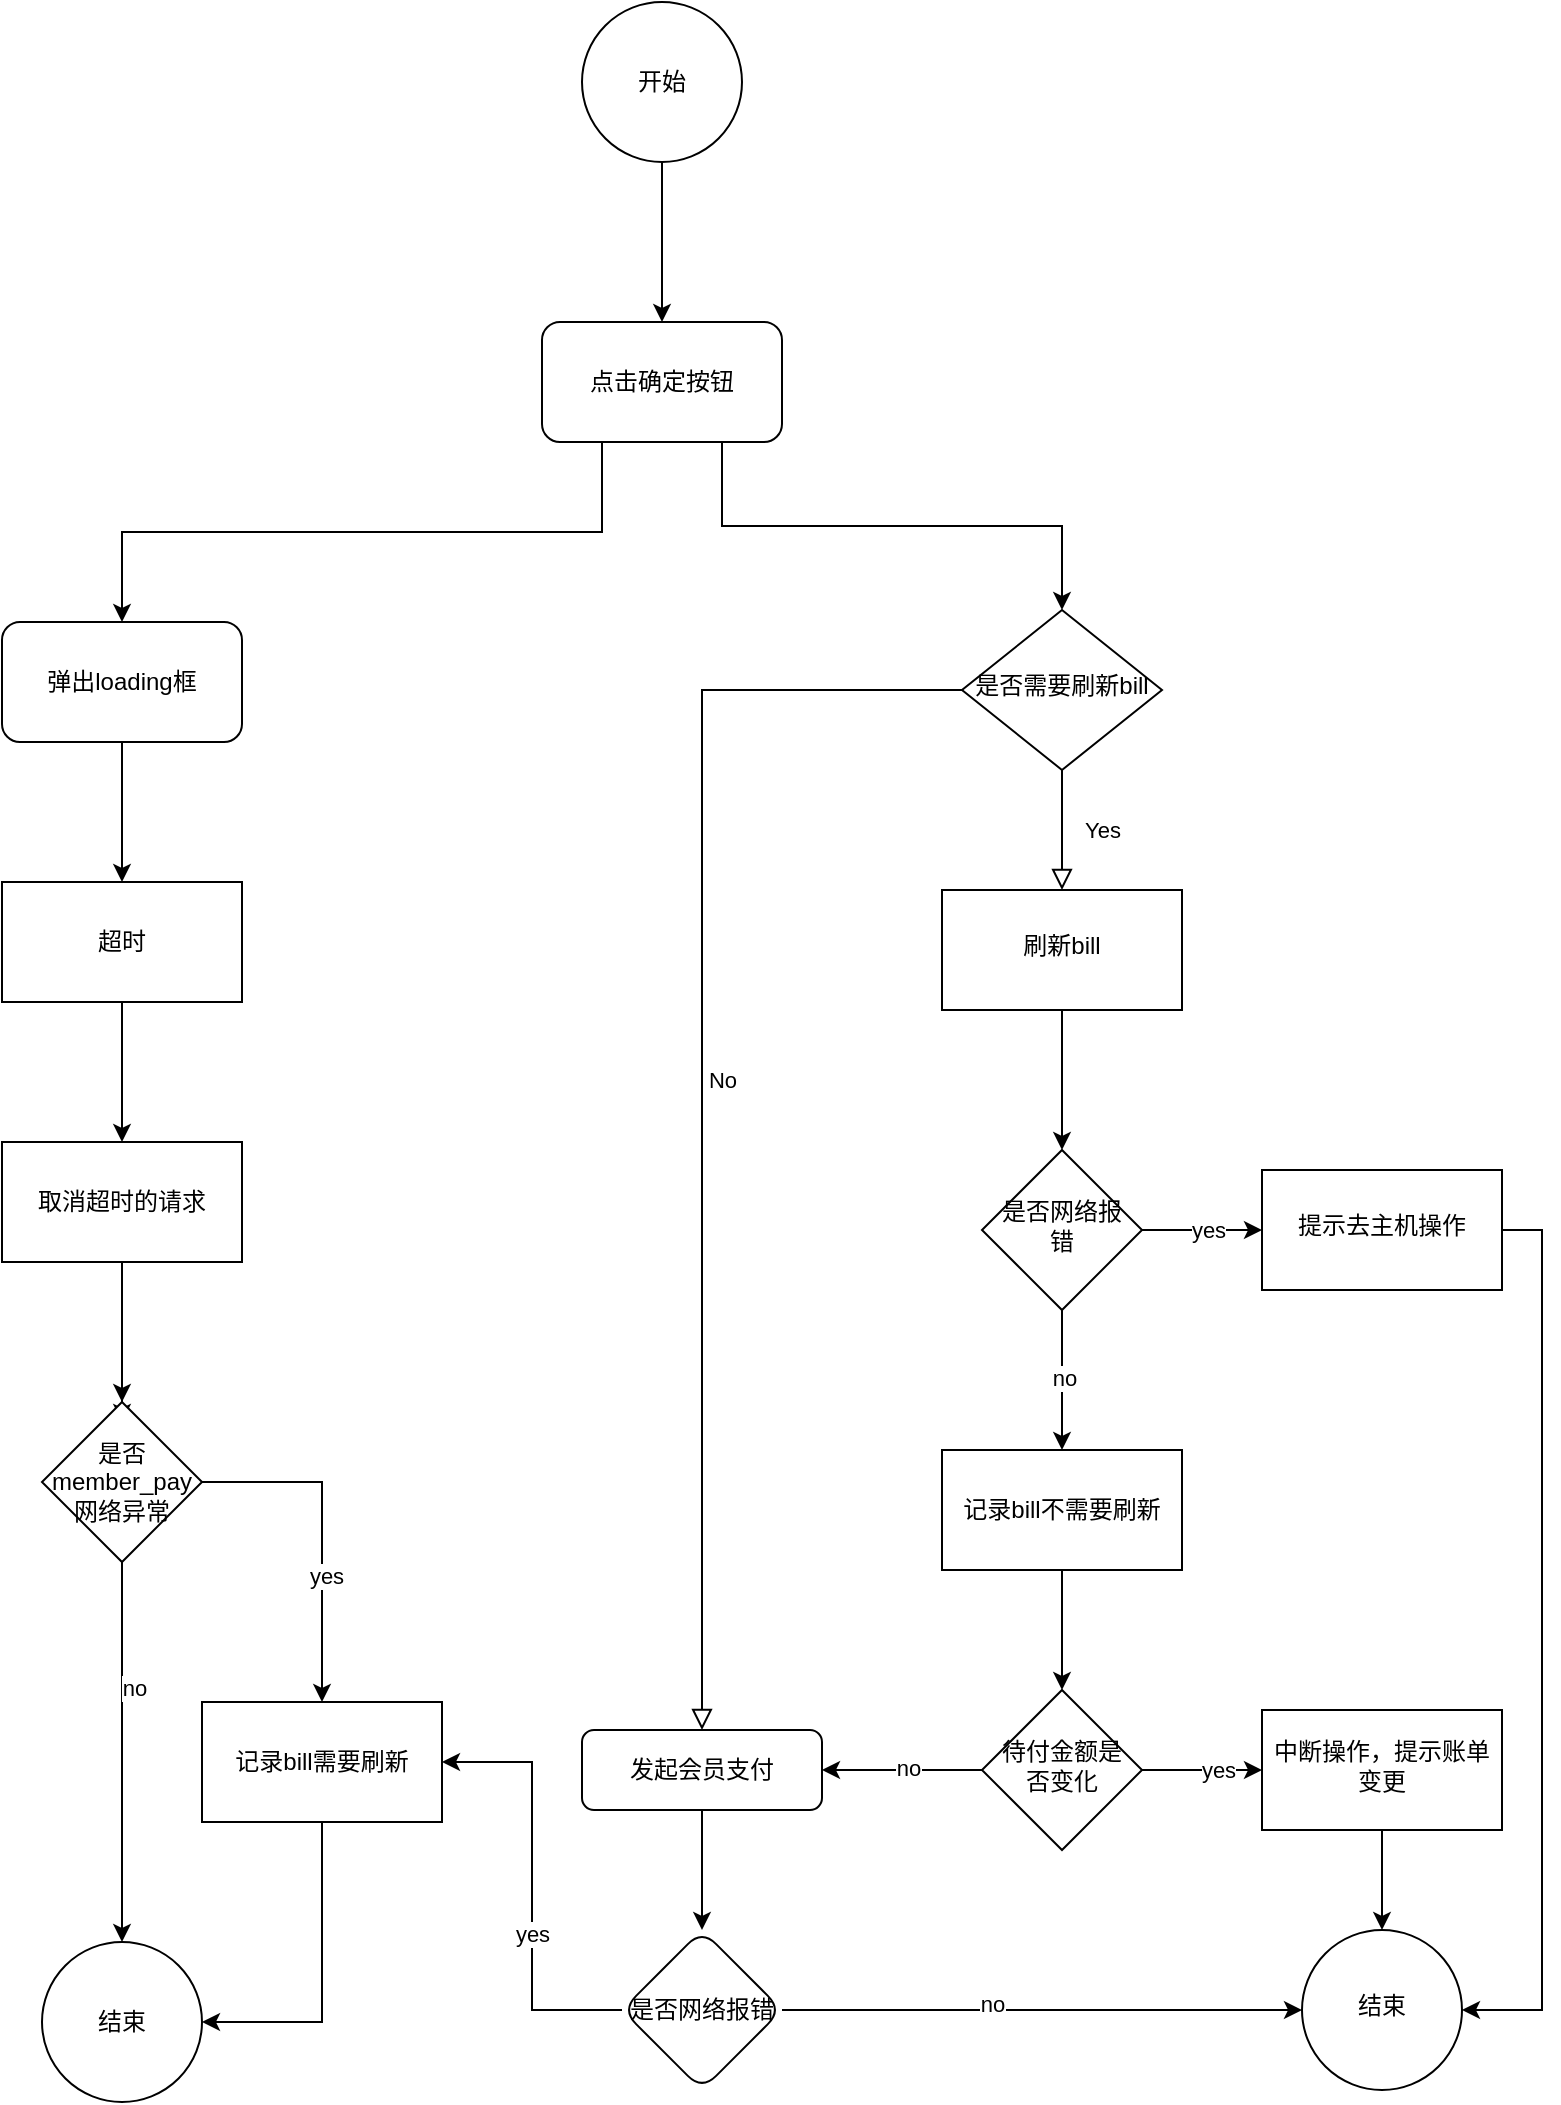 <mxfile version="21.3.2" type="github">
  <diagram id="C5RBs43oDa-KdzZeNtuy" name="Page-1">
    <mxGraphModel dx="1183" dy="788" grid="1" gridSize="10" guides="1" tooltips="1" connect="1" arrows="1" fold="1" page="1" pageScale="1" pageWidth="827" pageHeight="1169" math="0" shadow="0">
      <root>
        <mxCell id="WIyWlLk6GJQsqaUBKTNV-0" />
        <mxCell id="WIyWlLk6GJQsqaUBKTNV-1" parent="WIyWlLk6GJQsqaUBKTNV-0" />
        <mxCell id="WIyWlLk6GJQsqaUBKTNV-4" value="Yes" style="rounded=0;html=1;jettySize=auto;orthogonalLoop=1;fontSize=11;endArrow=block;endFill=0;endSize=8;strokeWidth=1;shadow=0;labelBackgroundColor=none;edgeStyle=orthogonalEdgeStyle;entryX=0.5;entryY=0;entryDx=0;entryDy=0;" parent="WIyWlLk6GJQsqaUBKTNV-1" source="WIyWlLk6GJQsqaUBKTNV-6" target="jHsHHIUab3S1Bw9RC4OD-5" edge="1">
          <mxGeometry y="20" relative="1" as="geometry">
            <mxPoint as="offset" />
            <mxPoint x="260" y="444" as="targetPoint" />
          </mxGeometry>
        </mxCell>
        <mxCell id="WIyWlLk6GJQsqaUBKTNV-5" value="No" style="edgeStyle=orthogonalEdgeStyle;rounded=0;html=1;jettySize=auto;orthogonalLoop=1;fontSize=11;endArrow=block;endFill=0;endSize=8;strokeWidth=1;shadow=0;labelBackgroundColor=none;" parent="WIyWlLk6GJQsqaUBKTNV-1" source="WIyWlLk6GJQsqaUBKTNV-6" target="WIyWlLk6GJQsqaUBKTNV-7" edge="1">
          <mxGeometry y="10" relative="1" as="geometry">
            <mxPoint as="offset" />
          </mxGeometry>
        </mxCell>
        <mxCell id="WIyWlLk6GJQsqaUBKTNV-6" value="是否需要刷新bill" style="rhombus;whiteSpace=wrap;html=1;shadow=0;fontFamily=Helvetica;fontSize=12;align=center;strokeWidth=1;spacing=6;spacingTop=-4;" parent="WIyWlLk6GJQsqaUBKTNV-1" vertex="1">
          <mxGeometry x="520" y="344" width="100" height="80" as="geometry" />
        </mxCell>
        <mxCell id="jHsHHIUab3S1Bw9RC4OD-124" value="" style="edgeStyle=orthogonalEdgeStyle;rounded=0;orthogonalLoop=1;jettySize=auto;html=1;" edge="1" parent="WIyWlLk6GJQsqaUBKTNV-1" source="WIyWlLk6GJQsqaUBKTNV-7" target="jHsHHIUab3S1Bw9RC4OD-123">
          <mxGeometry relative="1" as="geometry" />
        </mxCell>
        <mxCell id="WIyWlLk6GJQsqaUBKTNV-7" value="发起会员支付" style="rounded=1;whiteSpace=wrap;html=1;fontSize=12;glass=0;strokeWidth=1;shadow=0;" parent="WIyWlLk6GJQsqaUBKTNV-1" vertex="1">
          <mxGeometry x="330" y="904" width="120" height="40" as="geometry" />
        </mxCell>
        <mxCell id="jHsHHIUab3S1Bw9RC4OD-110" style="edgeStyle=orthogonalEdgeStyle;rounded=0;orthogonalLoop=1;jettySize=auto;html=1;exitX=0.5;exitY=1;exitDx=0;exitDy=0;" edge="1" parent="WIyWlLk6GJQsqaUBKTNV-1" source="jHsHHIUab3S1Bw9RC4OD-5" target="jHsHHIUab3S1Bw9RC4OD-7">
          <mxGeometry relative="1" as="geometry" />
        </mxCell>
        <mxCell id="jHsHHIUab3S1Bw9RC4OD-5" value="刷新bill" style="whiteSpace=wrap;html=1;shadow=0;strokeWidth=1;spacing=6;spacingTop=-4;" vertex="1" parent="WIyWlLk6GJQsqaUBKTNV-1">
          <mxGeometry x="510" y="484" width="120" height="60" as="geometry" />
        </mxCell>
        <mxCell id="jHsHHIUab3S1Bw9RC4OD-10" value="" style="edgeStyle=orthogonalEdgeStyle;rounded=0;orthogonalLoop=1;jettySize=auto;html=1;" edge="1" parent="WIyWlLk6GJQsqaUBKTNV-1" source="jHsHHIUab3S1Bw9RC4OD-7" target="jHsHHIUab3S1Bw9RC4OD-9">
          <mxGeometry relative="1" as="geometry" />
        </mxCell>
        <mxCell id="jHsHHIUab3S1Bw9RC4OD-11" value="yes" style="edgeLabel;html=1;align=center;verticalAlign=middle;resizable=0;points=[];" vertex="1" connectable="0" parent="jHsHHIUab3S1Bw9RC4OD-10">
          <mxGeometry x="0.1" relative="1" as="geometry">
            <mxPoint as="offset" />
          </mxGeometry>
        </mxCell>
        <mxCell id="jHsHHIUab3S1Bw9RC4OD-30" value="" style="edgeStyle=orthogonalEdgeStyle;rounded=0;orthogonalLoop=1;jettySize=auto;html=1;entryX=1;entryY=0.5;entryDx=0;entryDy=0;" edge="1" parent="WIyWlLk6GJQsqaUBKTNV-1" source="jHsHHIUab3S1Bw9RC4OD-98" target="WIyWlLk6GJQsqaUBKTNV-7">
          <mxGeometry relative="1" as="geometry">
            <mxPoint x="570" y="1024" as="targetPoint" />
          </mxGeometry>
        </mxCell>
        <mxCell id="jHsHHIUab3S1Bw9RC4OD-114" value="no" style="edgeLabel;html=1;align=center;verticalAlign=middle;resizable=0;points=[];" vertex="1" connectable="0" parent="jHsHHIUab3S1Bw9RC4OD-30">
          <mxGeometry x="-0.076" y="-1" relative="1" as="geometry">
            <mxPoint as="offset" />
          </mxGeometry>
        </mxCell>
        <mxCell id="jHsHHIUab3S1Bw9RC4OD-112" style="edgeStyle=orthogonalEdgeStyle;rounded=0;orthogonalLoop=1;jettySize=auto;html=1;exitX=0.5;exitY=1;exitDx=0;exitDy=0;entryX=0.5;entryY=0;entryDx=0;entryDy=0;" edge="1" parent="WIyWlLk6GJQsqaUBKTNV-1" source="jHsHHIUab3S1Bw9RC4OD-7" target="jHsHHIUab3S1Bw9RC4OD-111">
          <mxGeometry relative="1" as="geometry" />
        </mxCell>
        <mxCell id="jHsHHIUab3S1Bw9RC4OD-115" value="no" style="edgeLabel;html=1;align=center;verticalAlign=middle;resizable=0;points=[];" vertex="1" connectable="0" parent="jHsHHIUab3S1Bw9RC4OD-112">
          <mxGeometry x="-0.03" y="1" relative="1" as="geometry">
            <mxPoint as="offset" />
          </mxGeometry>
        </mxCell>
        <mxCell id="jHsHHIUab3S1Bw9RC4OD-7" value="是否网络报错" style="rhombus;whiteSpace=wrap;html=1;shadow=0;strokeWidth=1;spacing=6;spacingTop=-4;" vertex="1" parent="WIyWlLk6GJQsqaUBKTNV-1">
          <mxGeometry x="530" y="614" width="80" height="80" as="geometry" />
        </mxCell>
        <mxCell id="jHsHHIUab3S1Bw9RC4OD-116" style="edgeStyle=orthogonalEdgeStyle;rounded=0;orthogonalLoop=1;jettySize=auto;html=1;exitX=1;exitY=0.5;exitDx=0;exitDy=0;entryX=1;entryY=0.5;entryDx=0;entryDy=0;" edge="1" parent="WIyWlLk6GJQsqaUBKTNV-1" source="jHsHHIUab3S1Bw9RC4OD-9" target="jHsHHIUab3S1Bw9RC4OD-106">
          <mxGeometry relative="1" as="geometry" />
        </mxCell>
        <mxCell id="jHsHHIUab3S1Bw9RC4OD-9" value="提示去主机操作" style="whiteSpace=wrap;html=1;shadow=0;strokeWidth=1;spacing=6;spacingTop=-4;" vertex="1" parent="WIyWlLk6GJQsqaUBKTNV-1">
          <mxGeometry x="670" y="624" width="120" height="60" as="geometry" />
        </mxCell>
        <mxCell id="jHsHHIUab3S1Bw9RC4OD-54" value="" style="edgeStyle=orthogonalEdgeStyle;rounded=0;orthogonalLoop=1;jettySize=auto;html=1;" edge="1" parent="WIyWlLk6GJQsqaUBKTNV-1" source="jHsHHIUab3S1Bw9RC4OD-51" target="jHsHHIUab3S1Bw9RC4OD-53">
          <mxGeometry relative="1" as="geometry" />
        </mxCell>
        <mxCell id="jHsHHIUab3S1Bw9RC4OD-51" value="超时" style="whiteSpace=wrap;html=1;" vertex="1" parent="WIyWlLk6GJQsqaUBKTNV-1">
          <mxGeometry x="40" y="480" width="120" height="60" as="geometry" />
        </mxCell>
        <mxCell id="jHsHHIUab3S1Bw9RC4OD-56" value="" style="edgeStyle=orthogonalEdgeStyle;rounded=0;orthogonalLoop=1;jettySize=auto;html=1;" edge="1" parent="WIyWlLk6GJQsqaUBKTNV-1" source="jHsHHIUab3S1Bw9RC4OD-53">
          <mxGeometry relative="1" as="geometry">
            <mxPoint x="100" y="750" as="targetPoint" />
          </mxGeometry>
        </mxCell>
        <mxCell id="jHsHHIUab3S1Bw9RC4OD-75" value="" style="edgeStyle=orthogonalEdgeStyle;rounded=0;orthogonalLoop=1;jettySize=auto;html=1;" edge="1" parent="WIyWlLk6GJQsqaUBKTNV-1" source="jHsHHIUab3S1Bw9RC4OD-53" target="jHsHHIUab3S1Bw9RC4OD-74">
          <mxGeometry relative="1" as="geometry" />
        </mxCell>
        <mxCell id="jHsHHIUab3S1Bw9RC4OD-53" value="取消超时的请求" style="whiteSpace=wrap;html=1;" vertex="1" parent="WIyWlLk6GJQsqaUBKTNV-1">
          <mxGeometry x="40" y="610" width="120" height="60" as="geometry" />
        </mxCell>
        <mxCell id="jHsHHIUab3S1Bw9RC4OD-72" value="" style="edgeStyle=orthogonalEdgeStyle;rounded=0;orthogonalLoop=1;jettySize=auto;html=1;exitX=0.25;exitY=1;exitDx=0;exitDy=0;" edge="1" parent="WIyWlLk6GJQsqaUBKTNV-1" source="jHsHHIUab3S1Bw9RC4OD-66" target="jHsHHIUab3S1Bw9RC4OD-71">
          <mxGeometry relative="1" as="geometry">
            <mxPoint x="340" y="280" as="sourcePoint" />
          </mxGeometry>
        </mxCell>
        <mxCell id="jHsHHIUab3S1Bw9RC4OD-122" style="edgeStyle=orthogonalEdgeStyle;rounded=0;orthogonalLoop=1;jettySize=auto;html=1;exitX=0.75;exitY=1;exitDx=0;exitDy=0;" edge="1" parent="WIyWlLk6GJQsqaUBKTNV-1" source="jHsHHIUab3S1Bw9RC4OD-66" target="WIyWlLk6GJQsqaUBKTNV-6">
          <mxGeometry relative="1" as="geometry" />
        </mxCell>
        <mxCell id="jHsHHIUab3S1Bw9RC4OD-66" value="点击确定按钮" style="whiteSpace=wrap;html=1;rounded=1;glass=0;strokeWidth=1;shadow=0;" vertex="1" parent="WIyWlLk6GJQsqaUBKTNV-1">
          <mxGeometry x="310" y="200" width="120" height="60" as="geometry" />
        </mxCell>
        <mxCell id="jHsHHIUab3S1Bw9RC4OD-73" style="edgeStyle=orthogonalEdgeStyle;rounded=0;orthogonalLoop=1;jettySize=auto;html=1;exitX=0.5;exitY=1;exitDx=0;exitDy=0;" edge="1" parent="WIyWlLk6GJQsqaUBKTNV-1" source="jHsHHIUab3S1Bw9RC4OD-71" target="jHsHHIUab3S1Bw9RC4OD-51">
          <mxGeometry relative="1" as="geometry">
            <mxPoint x="60" y="430" as="targetPoint" />
          </mxGeometry>
        </mxCell>
        <mxCell id="jHsHHIUab3S1Bw9RC4OD-71" value="弹出loading框" style="whiteSpace=wrap;html=1;rounded=1;glass=0;strokeWidth=1;shadow=0;" vertex="1" parent="WIyWlLk6GJQsqaUBKTNV-1">
          <mxGeometry x="40" y="350" width="120" height="60" as="geometry" />
        </mxCell>
        <mxCell id="jHsHHIUab3S1Bw9RC4OD-78" value="" style="edgeStyle=orthogonalEdgeStyle;rounded=0;orthogonalLoop=1;jettySize=auto;html=1;" edge="1" parent="WIyWlLk6GJQsqaUBKTNV-1" source="jHsHHIUab3S1Bw9RC4OD-74" target="jHsHHIUab3S1Bw9RC4OD-77">
          <mxGeometry relative="1" as="geometry" />
        </mxCell>
        <mxCell id="jHsHHIUab3S1Bw9RC4OD-105" value="no" style="edgeLabel;html=1;align=center;verticalAlign=middle;resizable=0;points=[];" vertex="1" connectable="0" parent="jHsHHIUab3S1Bw9RC4OD-78">
          <mxGeometry x="-0.342" y="6" relative="1" as="geometry">
            <mxPoint as="offset" />
          </mxGeometry>
        </mxCell>
        <mxCell id="jHsHHIUab3S1Bw9RC4OD-93" value="" style="edgeStyle=orthogonalEdgeStyle;rounded=0;orthogonalLoop=1;jettySize=auto;html=1;entryX=0.5;entryY=0;entryDx=0;entryDy=0;exitX=1;exitY=0.5;exitDx=0;exitDy=0;" edge="1" parent="WIyWlLk6GJQsqaUBKTNV-1" source="jHsHHIUab3S1Bw9RC4OD-74" target="jHsHHIUab3S1Bw9RC4OD-92">
          <mxGeometry relative="1" as="geometry" />
        </mxCell>
        <mxCell id="jHsHHIUab3S1Bw9RC4OD-95" value="yes" style="edgeLabel;html=1;align=center;verticalAlign=middle;resizable=0;points=[];" vertex="1" connectable="0" parent="jHsHHIUab3S1Bw9RC4OD-93">
          <mxGeometry x="0.25" y="2" relative="1" as="geometry">
            <mxPoint as="offset" />
          </mxGeometry>
        </mxCell>
        <mxCell id="jHsHHIUab3S1Bw9RC4OD-74" value="是否member_pay网络异常" style="rhombus;whiteSpace=wrap;html=1;" vertex="1" parent="WIyWlLk6GJQsqaUBKTNV-1">
          <mxGeometry x="60" y="740" width="80" height="80" as="geometry" />
        </mxCell>
        <mxCell id="jHsHHIUab3S1Bw9RC4OD-77" value="结束" style="ellipse;whiteSpace=wrap;html=1;" vertex="1" parent="WIyWlLk6GJQsqaUBKTNV-1">
          <mxGeometry x="60" y="1010" width="80" height="80" as="geometry" />
        </mxCell>
        <mxCell id="jHsHHIUab3S1Bw9RC4OD-121" style="edgeStyle=orthogonalEdgeStyle;rounded=0;orthogonalLoop=1;jettySize=auto;html=1;exitX=0.5;exitY=1;exitDx=0;exitDy=0;entryX=0.5;entryY=0;entryDx=0;entryDy=0;" edge="1" parent="WIyWlLk6GJQsqaUBKTNV-1" source="jHsHHIUab3S1Bw9RC4OD-79" target="jHsHHIUab3S1Bw9RC4OD-66">
          <mxGeometry relative="1" as="geometry" />
        </mxCell>
        <mxCell id="jHsHHIUab3S1Bw9RC4OD-79" value="开始" style="ellipse;whiteSpace=wrap;html=1;rounded=1;glass=0;strokeWidth=1;shadow=0;" vertex="1" parent="WIyWlLk6GJQsqaUBKTNV-1">
          <mxGeometry x="330" y="40" width="80" height="80" as="geometry" />
        </mxCell>
        <mxCell id="jHsHHIUab3S1Bw9RC4OD-108" style="edgeStyle=orthogonalEdgeStyle;rounded=0;orthogonalLoop=1;jettySize=auto;html=1;exitX=0.5;exitY=1;exitDx=0;exitDy=0;entryX=1;entryY=0.5;entryDx=0;entryDy=0;" edge="1" parent="WIyWlLk6GJQsqaUBKTNV-1" source="jHsHHIUab3S1Bw9RC4OD-92" target="jHsHHIUab3S1Bw9RC4OD-77">
          <mxGeometry relative="1" as="geometry" />
        </mxCell>
        <mxCell id="jHsHHIUab3S1Bw9RC4OD-92" value="记录bill需要刷新" style="whiteSpace=wrap;html=1;" vertex="1" parent="WIyWlLk6GJQsqaUBKTNV-1">
          <mxGeometry x="140" y="890" width="120" height="60" as="geometry" />
        </mxCell>
        <mxCell id="jHsHHIUab3S1Bw9RC4OD-101" value="" style="edgeStyle=orthogonalEdgeStyle;rounded=0;orthogonalLoop=1;jettySize=auto;html=1;" edge="1" parent="WIyWlLk6GJQsqaUBKTNV-1" source="jHsHHIUab3S1Bw9RC4OD-98" target="jHsHHIUab3S1Bw9RC4OD-100">
          <mxGeometry relative="1" as="geometry" />
        </mxCell>
        <mxCell id="jHsHHIUab3S1Bw9RC4OD-103" value="yes" style="edgeLabel;html=1;align=center;verticalAlign=middle;resizable=0;points=[];" vertex="1" connectable="0" parent="jHsHHIUab3S1Bw9RC4OD-101">
          <mxGeometry x="0.222" relative="1" as="geometry">
            <mxPoint x="1" as="offset" />
          </mxGeometry>
        </mxCell>
        <mxCell id="jHsHHIUab3S1Bw9RC4OD-107" value="" style="edgeStyle=orthogonalEdgeStyle;rounded=0;orthogonalLoop=1;jettySize=auto;html=1;" edge="1" parent="WIyWlLk6GJQsqaUBKTNV-1" source="jHsHHIUab3S1Bw9RC4OD-100" target="jHsHHIUab3S1Bw9RC4OD-106">
          <mxGeometry relative="1" as="geometry" />
        </mxCell>
        <mxCell id="jHsHHIUab3S1Bw9RC4OD-100" value="中断操作，提示账单变更" style="whiteSpace=wrap;html=1;shadow=0;strokeWidth=1;spacing=6;spacingTop=-4;" vertex="1" parent="WIyWlLk6GJQsqaUBKTNV-1">
          <mxGeometry x="670" y="894" width="120" height="60" as="geometry" />
        </mxCell>
        <mxCell id="jHsHHIUab3S1Bw9RC4OD-106" value="结束" style="ellipse;whiteSpace=wrap;html=1;shadow=0;strokeWidth=1;spacing=6;spacingTop=-4;" vertex="1" parent="WIyWlLk6GJQsqaUBKTNV-1">
          <mxGeometry x="690" y="1004" width="80" height="80" as="geometry" />
        </mxCell>
        <mxCell id="jHsHHIUab3S1Bw9RC4OD-98" value="待付金额是否变化" style="rhombus;whiteSpace=wrap;html=1;shadow=0;strokeWidth=1;spacing=6;spacingTop=-4;" vertex="1" parent="WIyWlLk6GJQsqaUBKTNV-1">
          <mxGeometry x="530" y="884" width="80" height="80" as="geometry" />
        </mxCell>
        <mxCell id="jHsHHIUab3S1Bw9RC4OD-113" style="edgeStyle=orthogonalEdgeStyle;rounded=0;orthogonalLoop=1;jettySize=auto;html=1;exitX=0.5;exitY=1;exitDx=0;exitDy=0;" edge="1" parent="WIyWlLk6GJQsqaUBKTNV-1" source="jHsHHIUab3S1Bw9RC4OD-111" target="jHsHHIUab3S1Bw9RC4OD-98">
          <mxGeometry relative="1" as="geometry" />
        </mxCell>
        <mxCell id="jHsHHIUab3S1Bw9RC4OD-111" value="记录bill不需要刷新" style="whiteSpace=wrap;html=1;" vertex="1" parent="WIyWlLk6GJQsqaUBKTNV-1">
          <mxGeometry x="510" y="764" width="120" height="60" as="geometry" />
        </mxCell>
        <mxCell id="jHsHHIUab3S1Bw9RC4OD-126" value="" style="edgeStyle=orthogonalEdgeStyle;rounded=0;orthogonalLoop=1;jettySize=auto;html=1;entryX=1;entryY=0.5;entryDx=0;entryDy=0;" edge="1" parent="WIyWlLk6GJQsqaUBKTNV-1" source="jHsHHIUab3S1Bw9RC4OD-123" target="jHsHHIUab3S1Bw9RC4OD-92">
          <mxGeometry relative="1" as="geometry" />
        </mxCell>
        <mxCell id="jHsHHIUab3S1Bw9RC4OD-129" value="yes" style="edgeLabel;html=1;align=center;verticalAlign=middle;resizable=0;points=[];" vertex="1" connectable="0" parent="jHsHHIUab3S1Bw9RC4OD-126">
          <mxGeometry x="-0.221" relative="1" as="geometry">
            <mxPoint as="offset" />
          </mxGeometry>
        </mxCell>
        <mxCell id="jHsHHIUab3S1Bw9RC4OD-130" style="edgeStyle=orthogonalEdgeStyle;rounded=0;orthogonalLoop=1;jettySize=auto;html=1;exitX=1;exitY=0.5;exitDx=0;exitDy=0;entryX=0;entryY=0.5;entryDx=0;entryDy=0;" edge="1" parent="WIyWlLk6GJQsqaUBKTNV-1" source="jHsHHIUab3S1Bw9RC4OD-123" target="jHsHHIUab3S1Bw9RC4OD-106">
          <mxGeometry relative="1" as="geometry" />
        </mxCell>
        <mxCell id="jHsHHIUab3S1Bw9RC4OD-131" value="no" style="edgeLabel;html=1;align=center;verticalAlign=middle;resizable=0;points=[];" vertex="1" connectable="0" parent="jHsHHIUab3S1Bw9RC4OD-130">
          <mxGeometry x="-0.196" y="3" relative="1" as="geometry">
            <mxPoint as="offset" />
          </mxGeometry>
        </mxCell>
        <mxCell id="jHsHHIUab3S1Bw9RC4OD-123" value="是否网络报错" style="rhombus;whiteSpace=wrap;html=1;rounded=1;glass=0;strokeWidth=1;shadow=0;" vertex="1" parent="WIyWlLk6GJQsqaUBKTNV-1">
          <mxGeometry x="350" y="1004" width="80" height="80" as="geometry" />
        </mxCell>
      </root>
    </mxGraphModel>
  </diagram>
</mxfile>
